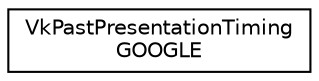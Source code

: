 digraph "Graphical Class Hierarchy"
{
 // LATEX_PDF_SIZE
  edge [fontname="Helvetica",fontsize="10",labelfontname="Helvetica",labelfontsize="10"];
  node [fontname="Helvetica",fontsize="10",shape=record];
  rankdir="LR";
  Node0 [label="VkPastPresentationTiming\lGOOGLE",height=0.2,width=0.4,color="black", fillcolor="white", style="filled",URL="$dc/d62/structVkPastPresentationTimingGOOGLE.html",tooltip=" "];
}
